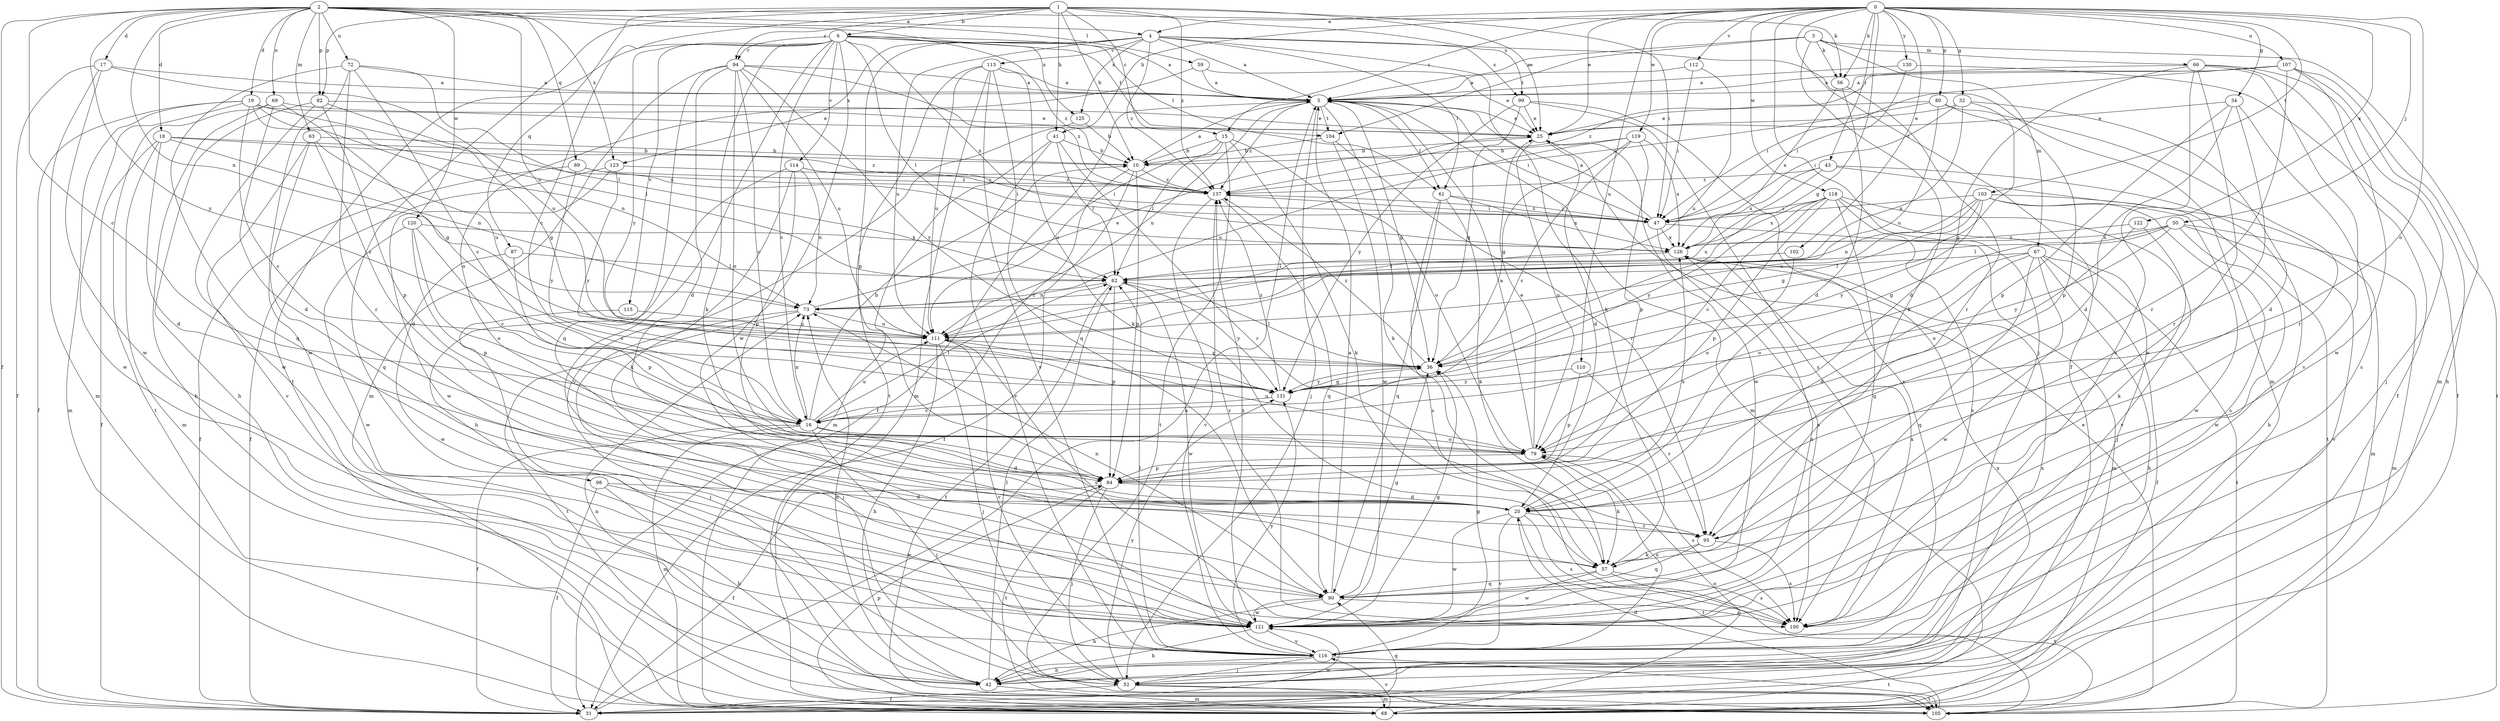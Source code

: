 strict digraph  {
0;
1;
2;
3;
4;
5;
6;
10;
15;
16;
17;
18;
19;
20;
25;
31;
32;
34;
36;
41;
42;
43;
47;
50;
52;
56;
57;
59;
61;
62;
63;
66;
67;
68;
69;
72;
73;
79;
80;
82;
84;
87;
89;
90;
94;
95;
98;
99;
100;
102;
103;
104;
105;
107;
110;
111;
112;
113;
114;
115;
116;
118;
119;
120;
121;
122;
123;
125;
126;
130;
131;
137;
0 -> 4  [label=a];
0 -> 15  [label=c];
0 -> 25  [label=e];
0 -> 31  [label=f];
0 -> 32  [label=g];
0 -> 34  [label=g];
0 -> 36  [label=g];
0 -> 41  [label=h];
0 -> 43  [label=i];
0 -> 50  [label=j];
0 -> 52  [label=j];
0 -> 56  [label=k];
0 -> 79  [label=o];
0 -> 80  [label=p];
0 -> 102  [label=t];
0 -> 103  [label=t];
0 -> 107  [label=u];
0 -> 110  [label=u];
0 -> 112  [label=v];
0 -> 118  [label=w];
0 -> 119  [label=w];
0 -> 122  [label=x];
0 -> 130  [label=y];
1 -> 6  [label=b];
1 -> 10  [label=b];
1 -> 15  [label=c];
1 -> 16  [label=c];
1 -> 25  [label=e];
1 -> 41  [label=h];
1 -> 47  [label=i];
1 -> 82  [label=p];
1 -> 87  [label=q];
1 -> 94  [label=r];
1 -> 98  [label=s];
1 -> 99  [label=s];
1 -> 137  [label=z];
2 -> 4  [label=a];
2 -> 16  [label=c];
2 -> 17  [label=d];
2 -> 18  [label=d];
2 -> 19  [label=d];
2 -> 31  [label=f];
2 -> 56  [label=k];
2 -> 59  [label=l];
2 -> 61  [label=l];
2 -> 63  [label=m];
2 -> 69  [label=n];
2 -> 72  [label=n];
2 -> 73  [label=n];
2 -> 82  [label=p];
2 -> 89  [label=q];
2 -> 111  [label=u];
2 -> 120  [label=w];
2 -> 123  [label=x];
2 -> 131  [label=y];
3 -> 5  [label=a];
3 -> 56  [label=k];
3 -> 57  [label=k];
3 -> 66  [label=m];
3 -> 67  [label=m];
3 -> 68  [label=m];
3 -> 104  [label=t];
4 -> 5  [label=a];
4 -> 57  [label=k];
4 -> 61  [label=l];
4 -> 68  [label=m];
4 -> 84  [label=p];
4 -> 99  [label=s];
4 -> 111  [label=u];
4 -> 113  [label=v];
4 -> 123  [label=x];
4 -> 125  [label=x];
4 -> 137  [label=z];
5 -> 25  [label=e];
5 -> 31  [label=f];
5 -> 36  [label=g];
5 -> 47  [label=i];
5 -> 52  [label=j];
5 -> 57  [label=k];
5 -> 61  [label=l];
5 -> 68  [label=m];
5 -> 104  [label=t];
5 -> 111  [label=u];
5 -> 137  [label=z];
6 -> 5  [label=a];
6 -> 16  [label=c];
6 -> 57  [label=k];
6 -> 62  [label=l];
6 -> 94  [label=r];
6 -> 100  [label=s];
6 -> 104  [label=t];
6 -> 105  [label=t];
6 -> 114  [label=v];
6 -> 115  [label=v];
6 -> 121  [label=w];
6 -> 125  [label=x];
6 -> 126  [label=x];
6 -> 131  [label=y];
6 -> 137  [label=z];
10 -> 5  [label=a];
10 -> 16  [label=c];
10 -> 31  [label=f];
10 -> 84  [label=p];
10 -> 137  [label=z];
15 -> 10  [label=b];
15 -> 57  [label=k];
15 -> 62  [label=l];
15 -> 79  [label=o];
15 -> 105  [label=t];
15 -> 111  [label=u];
16 -> 10  [label=b];
16 -> 20  [label=d];
16 -> 31  [label=f];
16 -> 52  [label=j];
16 -> 62  [label=l];
16 -> 68  [label=m];
16 -> 73  [label=n];
16 -> 79  [label=o];
16 -> 111  [label=u];
17 -> 5  [label=a];
17 -> 31  [label=f];
17 -> 68  [label=m];
17 -> 111  [label=u];
17 -> 121  [label=w];
18 -> 10  [label=b];
18 -> 20  [label=d];
18 -> 31  [label=f];
18 -> 68  [label=m];
18 -> 73  [label=n];
18 -> 137  [label=z];
19 -> 16  [label=c];
19 -> 25  [label=e];
19 -> 31  [label=f];
19 -> 62  [label=l];
19 -> 68  [label=m];
19 -> 73  [label=n];
19 -> 121  [label=w];
19 -> 126  [label=x];
20 -> 95  [label=r];
20 -> 100  [label=s];
20 -> 105  [label=t];
20 -> 116  [label=v];
20 -> 121  [label=w];
20 -> 126  [label=x];
25 -> 10  [label=b];
25 -> 20  [label=d];
25 -> 79  [label=o];
25 -> 121  [label=w];
31 -> 5  [label=a];
31 -> 90  [label=q];
31 -> 121  [label=w];
32 -> 20  [label=d];
32 -> 25  [label=e];
32 -> 36  [label=g];
32 -> 47  [label=i];
32 -> 73  [label=n];
34 -> 20  [label=d];
34 -> 25  [label=e];
34 -> 84  [label=p];
34 -> 95  [label=r];
34 -> 100  [label=s];
36 -> 62  [label=l];
36 -> 131  [label=y];
36 -> 137  [label=z];
41 -> 10  [label=b];
41 -> 62  [label=l];
41 -> 68  [label=m];
41 -> 95  [label=r];
41 -> 116  [label=v];
42 -> 62  [label=l];
42 -> 68  [label=m];
42 -> 73  [label=n];
42 -> 126  [label=x];
43 -> 42  [label=h];
43 -> 105  [label=t];
43 -> 111  [label=u];
43 -> 126  [label=x];
43 -> 137  [label=z];
47 -> 5  [label=a];
47 -> 68  [label=m];
47 -> 100  [label=s];
47 -> 126  [label=x];
47 -> 137  [label=z];
50 -> 36  [label=g];
50 -> 62  [label=l];
50 -> 68  [label=m];
50 -> 116  [label=v];
50 -> 121  [label=w];
50 -> 126  [label=x];
50 -> 131  [label=y];
52 -> 31  [label=f];
52 -> 68  [label=m];
52 -> 105  [label=t];
52 -> 126  [label=x];
52 -> 131  [label=y];
56 -> 20  [label=d];
56 -> 95  [label=r];
56 -> 126  [label=x];
57 -> 90  [label=q];
57 -> 100  [label=s];
57 -> 105  [label=t];
57 -> 121  [label=w];
59 -> 5  [label=a];
59 -> 25  [label=e];
59 -> 79  [label=o];
61 -> 47  [label=i];
61 -> 57  [label=k];
61 -> 90  [label=q];
61 -> 100  [label=s];
61 -> 126  [label=x];
62 -> 73  [label=n];
62 -> 84  [label=p];
62 -> 105  [label=t];
62 -> 121  [label=w];
62 -> 131  [label=y];
63 -> 10  [label=b];
63 -> 20  [label=d];
63 -> 90  [label=q];
63 -> 111  [label=u];
63 -> 116  [label=v];
66 -> 5  [label=a];
66 -> 20  [label=d];
66 -> 31  [label=f];
66 -> 52  [label=j];
66 -> 100  [label=s];
66 -> 116  [label=v];
66 -> 121  [label=w];
67 -> 20  [label=d];
67 -> 31  [label=f];
67 -> 42  [label=h];
67 -> 62  [label=l];
67 -> 79  [label=o];
67 -> 90  [label=q];
67 -> 105  [label=t];
67 -> 121  [label=w];
68 -> 79  [label=o];
68 -> 84  [label=p];
68 -> 116  [label=v];
69 -> 20  [label=d];
69 -> 25  [label=e];
69 -> 36  [label=g];
69 -> 42  [label=h];
69 -> 105  [label=t];
72 -> 5  [label=a];
72 -> 16  [label=c];
72 -> 62  [label=l];
72 -> 90  [label=q];
72 -> 95  [label=r];
72 -> 121  [label=w];
73 -> 25  [label=e];
73 -> 52  [label=j];
73 -> 105  [label=t];
73 -> 111  [label=u];
79 -> 5  [label=a];
79 -> 25  [label=e];
79 -> 57  [label=k];
79 -> 84  [label=p];
79 -> 100  [label=s];
79 -> 111  [label=u];
80 -> 25  [label=e];
80 -> 84  [label=p];
80 -> 95  [label=r];
80 -> 111  [label=u];
80 -> 137  [label=z];
82 -> 25  [label=e];
82 -> 36  [label=g];
82 -> 42  [label=h];
82 -> 84  [label=p];
82 -> 121  [label=w];
84 -> 20  [label=d];
84 -> 31  [label=f];
84 -> 52  [label=j];
84 -> 105  [label=t];
87 -> 62  [label=l];
87 -> 84  [label=p];
87 -> 121  [label=w];
89 -> 31  [label=f];
89 -> 47  [label=i];
89 -> 131  [label=y];
89 -> 137  [label=z];
90 -> 5  [label=a];
90 -> 36  [label=g];
90 -> 42  [label=h];
90 -> 73  [label=n];
90 -> 100  [label=s];
90 -> 121  [label=w];
94 -> 5  [label=a];
94 -> 16  [label=c];
94 -> 20  [label=d];
94 -> 68  [label=m];
94 -> 79  [label=o];
94 -> 90  [label=q];
94 -> 111  [label=u];
94 -> 131  [label=y];
94 -> 137  [label=z];
95 -> 57  [label=k];
95 -> 90  [label=q];
95 -> 100  [label=s];
98 -> 20  [label=d];
98 -> 31  [label=f];
98 -> 42  [label=h];
98 -> 121  [label=w];
99 -> 25  [label=e];
99 -> 36  [label=g];
99 -> 100  [label=s];
99 -> 116  [label=v];
99 -> 131  [label=y];
100 -> 126  [label=x];
100 -> 137  [label=z];
102 -> 62  [label=l];
102 -> 79  [label=o];
103 -> 36  [label=g];
103 -> 47  [label=i];
103 -> 68  [label=m];
103 -> 73  [label=n];
103 -> 100  [label=s];
103 -> 111  [label=u];
103 -> 121  [label=w];
103 -> 131  [label=y];
104 -> 10  [label=b];
104 -> 95  [label=r];
104 -> 121  [label=w];
105 -> 20  [label=d];
105 -> 25  [label=e];
105 -> 73  [label=n];
107 -> 5  [label=a];
107 -> 42  [label=h];
107 -> 47  [label=i];
107 -> 95  [label=r];
107 -> 105  [label=t];
107 -> 121  [label=w];
107 -> 137  [label=z];
110 -> 84  [label=p];
110 -> 95  [label=r];
110 -> 131  [label=y];
111 -> 36  [label=g];
111 -> 42  [label=h];
111 -> 52  [label=j];
111 -> 100  [label=s];
111 -> 116  [label=v];
112 -> 5  [label=a];
112 -> 47  [label=i];
112 -> 111  [label=u];
113 -> 5  [label=a];
113 -> 57  [label=k];
113 -> 68  [label=m];
113 -> 90  [label=q];
113 -> 105  [label=t];
113 -> 111  [label=u];
113 -> 116  [label=v];
114 -> 42  [label=h];
114 -> 47  [label=i];
114 -> 57  [label=k];
114 -> 73  [label=n];
114 -> 84  [label=p];
114 -> 137  [label=z];
115 -> 52  [label=j];
115 -> 111  [label=u];
116 -> 36  [label=g];
116 -> 42  [label=h];
116 -> 52  [label=j];
116 -> 62  [label=l];
116 -> 79  [label=o];
116 -> 105  [label=t];
116 -> 131  [label=y];
118 -> 16  [label=c];
118 -> 47  [label=i];
118 -> 52  [label=j];
118 -> 84  [label=p];
118 -> 90  [label=q];
118 -> 100  [label=s];
118 -> 116  [label=v];
118 -> 126  [label=x];
118 -> 131  [label=y];
119 -> 10  [label=b];
119 -> 16  [label=c];
119 -> 36  [label=g];
119 -> 84  [label=p];
119 -> 111  [label=u];
119 -> 126  [label=x];
120 -> 16  [label=c];
120 -> 79  [label=o];
120 -> 84  [label=p];
120 -> 121  [label=w];
120 -> 126  [label=x];
121 -> 36  [label=g];
121 -> 42  [label=h];
121 -> 116  [label=v];
121 -> 126  [label=x];
121 -> 137  [label=z];
122 -> 57  [label=k];
122 -> 79  [label=o];
122 -> 126  [label=x];
123 -> 31  [label=f];
123 -> 121  [label=w];
123 -> 131  [label=y];
123 -> 137  [label=z];
125 -> 10  [label=b];
125 -> 116  [label=v];
126 -> 62  [label=l];
130 -> 5  [label=a];
130 -> 31  [label=f];
130 -> 47  [label=i];
131 -> 16  [label=c];
131 -> 36  [label=g];
131 -> 137  [label=z];
137 -> 47  [label=i];
137 -> 90  [label=q];
137 -> 116  [label=v];
}
